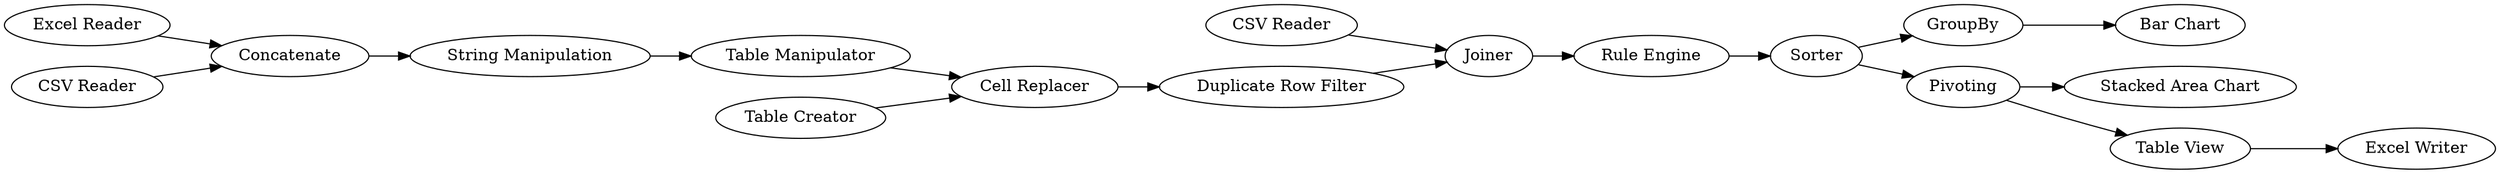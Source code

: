 digraph {
	"6776621874076684568_5" [label="CSV Reader"]
	"6776621874076684568_8" [label="Stacked Area Chart"]
	"6776621874076684568_1" [label="Excel Reader"]
	"6776621874076684568_16" [label="String Manipulation"]
	"6776621874076684568_18" [label="Rule Engine"]
	"6776621874076684568_4" [label="Duplicate Row Filter"]
	"6776621874076684568_6" [label=Joiner]
	"6776621874076684568_12" [label=GroupBy]
	"6776621874076684568_9" [label="Excel Writer"]
	"6776621874076684568_20" [label="Bar Chart"]
	"6776621874076684568_21" [label="Table View"]
	"6776621874076684568_7" [label=Pivoting]
	"6776621874076684568_2" [label="CSV Reader"]
	"6776621874076684568_19" [label=Sorter]
	"6776621874076684568_3" [label=Concatenate]
	"6776621874076684568_11" [label="Cell Replacer"]
	"6776621874076684568_13" [label="Table Manipulator"]
	"6776621874076684568_17" [label="Table Creator"]
	"6776621874076684568_6" -> "6776621874076684568_18"
	"6776621874076684568_21" -> "6776621874076684568_9"
	"6776621874076684568_5" -> "6776621874076684568_6"
	"6776621874076684568_2" -> "6776621874076684568_3"
	"6776621874076684568_11" -> "6776621874076684568_4"
	"6776621874076684568_7" -> "6776621874076684568_21"
	"6776621874076684568_18" -> "6776621874076684568_19"
	"6776621874076684568_3" -> "6776621874076684568_16"
	"6776621874076684568_4" -> "6776621874076684568_6"
	"6776621874076684568_1" -> "6776621874076684568_3"
	"6776621874076684568_19" -> "6776621874076684568_7"
	"6776621874076684568_19" -> "6776621874076684568_12"
	"6776621874076684568_16" -> "6776621874076684568_13"
	"6776621874076684568_12" -> "6776621874076684568_20"
	"6776621874076684568_13" -> "6776621874076684568_11"
	"6776621874076684568_17" -> "6776621874076684568_11"
	"6776621874076684568_7" -> "6776621874076684568_8"
	rankdir=LR
}
